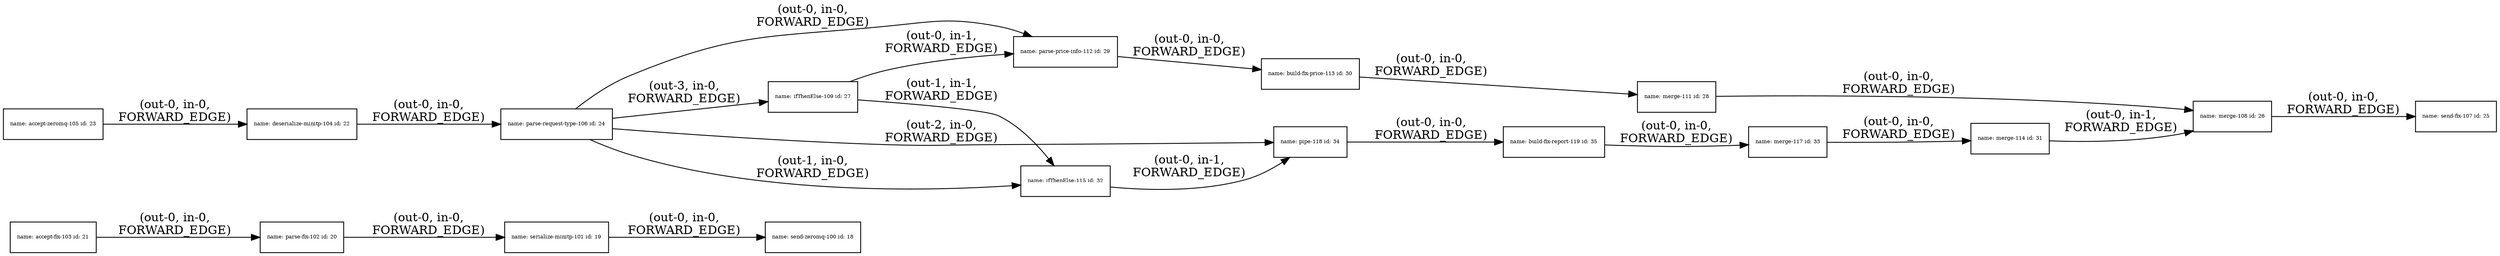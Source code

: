 digraph FLOW {
labelloc=top;
rankdir=LR;
18 [shape=rectangle, fontsize=6, label="name: send-zeromq-100 id: 18"];
19 [shape=rectangle, fontsize=6, label="name: serialize-minitp-101 id: 19"];
20 [shape=rectangle, fontsize=6, label="name: parse-fix-102 id: 20"];
21 [shape=rectangle, fontsize=6, label="name: accept-fix-103 id: 21"];
22 [shape=rectangle, fontsize=6, label="name: deserialize-minitp-104 id: 22"];
23 [shape=rectangle, fontsize=6, label="name: accept-zeromq-105 id: 23"];
24 [shape=rectangle, fontsize=6, label="name: parse-request-type-106 id: 24"];
25 [shape=rectangle, fontsize=6, label="name: send-fix-107 id: 25"];
26 [shape=rectangle, fontsize=6, label="name: merge-108 id: 26"];
27 [shape=rectangle, fontsize=6, label="name: ifThenElse-109 id: 27"];
28 [shape=rectangle, fontsize=6, label="name: merge-111 id: 28"];
29 [shape=rectangle, fontsize=6, label="name: parse-price-info-112 id: 29"];
30 [shape=rectangle, fontsize=6, label="name: build-fix-price-113 id: 30"];
31 [shape=rectangle, fontsize=6, label="name: merge-114 id: 31"];
32 [shape=rectangle, fontsize=6, label="name: ifThenElse-115 id: 32"];
33 [shape=rectangle, fontsize=6, label="name: merge-117 id: 33"];
34 [shape=rectangle, fontsize=6, label="name: pipe-118 id: 34"];
35 [shape=rectangle, fontsize=6, label="name: build-fix-report-119 id: 35"];
19 -> 18 [label="(out-0, in-0,
FORWARD_EDGE)"];
20 -> 19 [label="(out-0, in-0,
FORWARD_EDGE)"];
21 -> 20 [label="(out-0, in-0,
FORWARD_EDGE)"];
22 -> 24 [label="(out-0, in-0,
FORWARD_EDGE)"];
23 -> 22 [label="(out-0, in-0,
FORWARD_EDGE)"];
24 -> 29 [label="(out-0, in-0,
FORWARD_EDGE)"];
24 -> 32 [label="(out-1, in-0,
FORWARD_EDGE)"];
24 -> 34 [label="(out-2, in-0,
FORWARD_EDGE)"];
24 -> 27 [label="(out-3, in-0,
FORWARD_EDGE)"];
26 -> 25 [label="(out-0, in-0,
FORWARD_EDGE)"];
27 -> 29 [label="(out-0, in-1,
FORWARD_EDGE)"];
27 -> 32 [label="(out-1, in-1,
FORWARD_EDGE)"];
28 -> 26 [label="(out-0, in-0,
FORWARD_EDGE)"];
29 -> 30 [label="(out-0, in-0,
FORWARD_EDGE)"];
30 -> 28 [label="(out-0, in-0,
FORWARD_EDGE)"];
31 -> 26 [label="(out-0, in-1,
FORWARD_EDGE)"];
32 -> 34 [label="(out-0, in-1,
FORWARD_EDGE)"];
33 -> 31 [label="(out-0, in-0,
FORWARD_EDGE)"];
34 -> 35 [label="(out-0, in-0,
FORWARD_EDGE)"];
35 -> 33 [label="(out-0, in-0,
FORWARD_EDGE)"];
}

